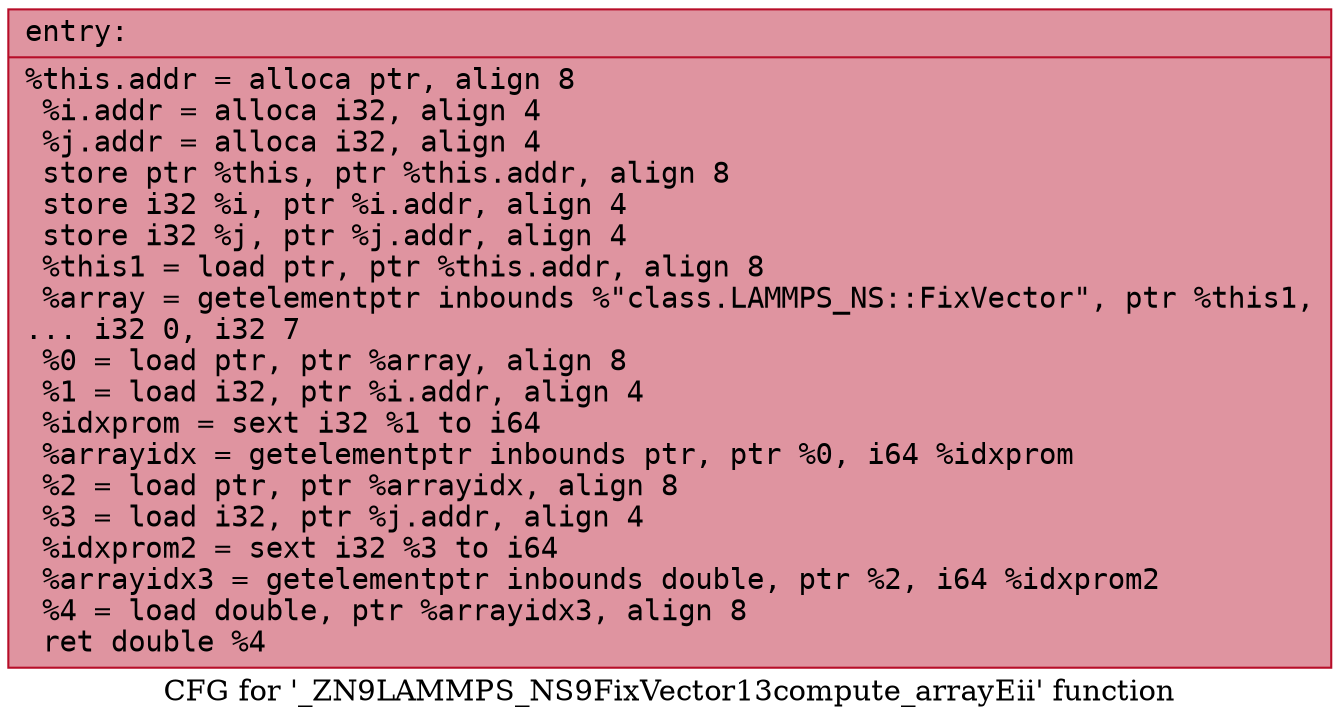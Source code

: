 digraph "CFG for '_ZN9LAMMPS_NS9FixVector13compute_arrayEii' function" {
	label="CFG for '_ZN9LAMMPS_NS9FixVector13compute_arrayEii' function";

	Node0x563495722f00 [shape=record,color="#b70d28ff", style=filled, fillcolor="#b70d2870" fontname="Courier",label="{entry:\l|  %this.addr = alloca ptr, align 8\l  %i.addr = alloca i32, align 4\l  %j.addr = alloca i32, align 4\l  store ptr %this, ptr %this.addr, align 8\l  store i32 %i, ptr %i.addr, align 4\l  store i32 %j, ptr %j.addr, align 4\l  %this1 = load ptr, ptr %this.addr, align 8\l  %array = getelementptr inbounds %\"class.LAMMPS_NS::FixVector\", ptr %this1,\l... i32 0, i32 7\l  %0 = load ptr, ptr %array, align 8\l  %1 = load i32, ptr %i.addr, align 4\l  %idxprom = sext i32 %1 to i64\l  %arrayidx = getelementptr inbounds ptr, ptr %0, i64 %idxprom\l  %2 = load ptr, ptr %arrayidx, align 8\l  %3 = load i32, ptr %j.addr, align 4\l  %idxprom2 = sext i32 %3 to i64\l  %arrayidx3 = getelementptr inbounds double, ptr %2, i64 %idxprom2\l  %4 = load double, ptr %arrayidx3, align 8\l  ret double %4\l}"];
}
